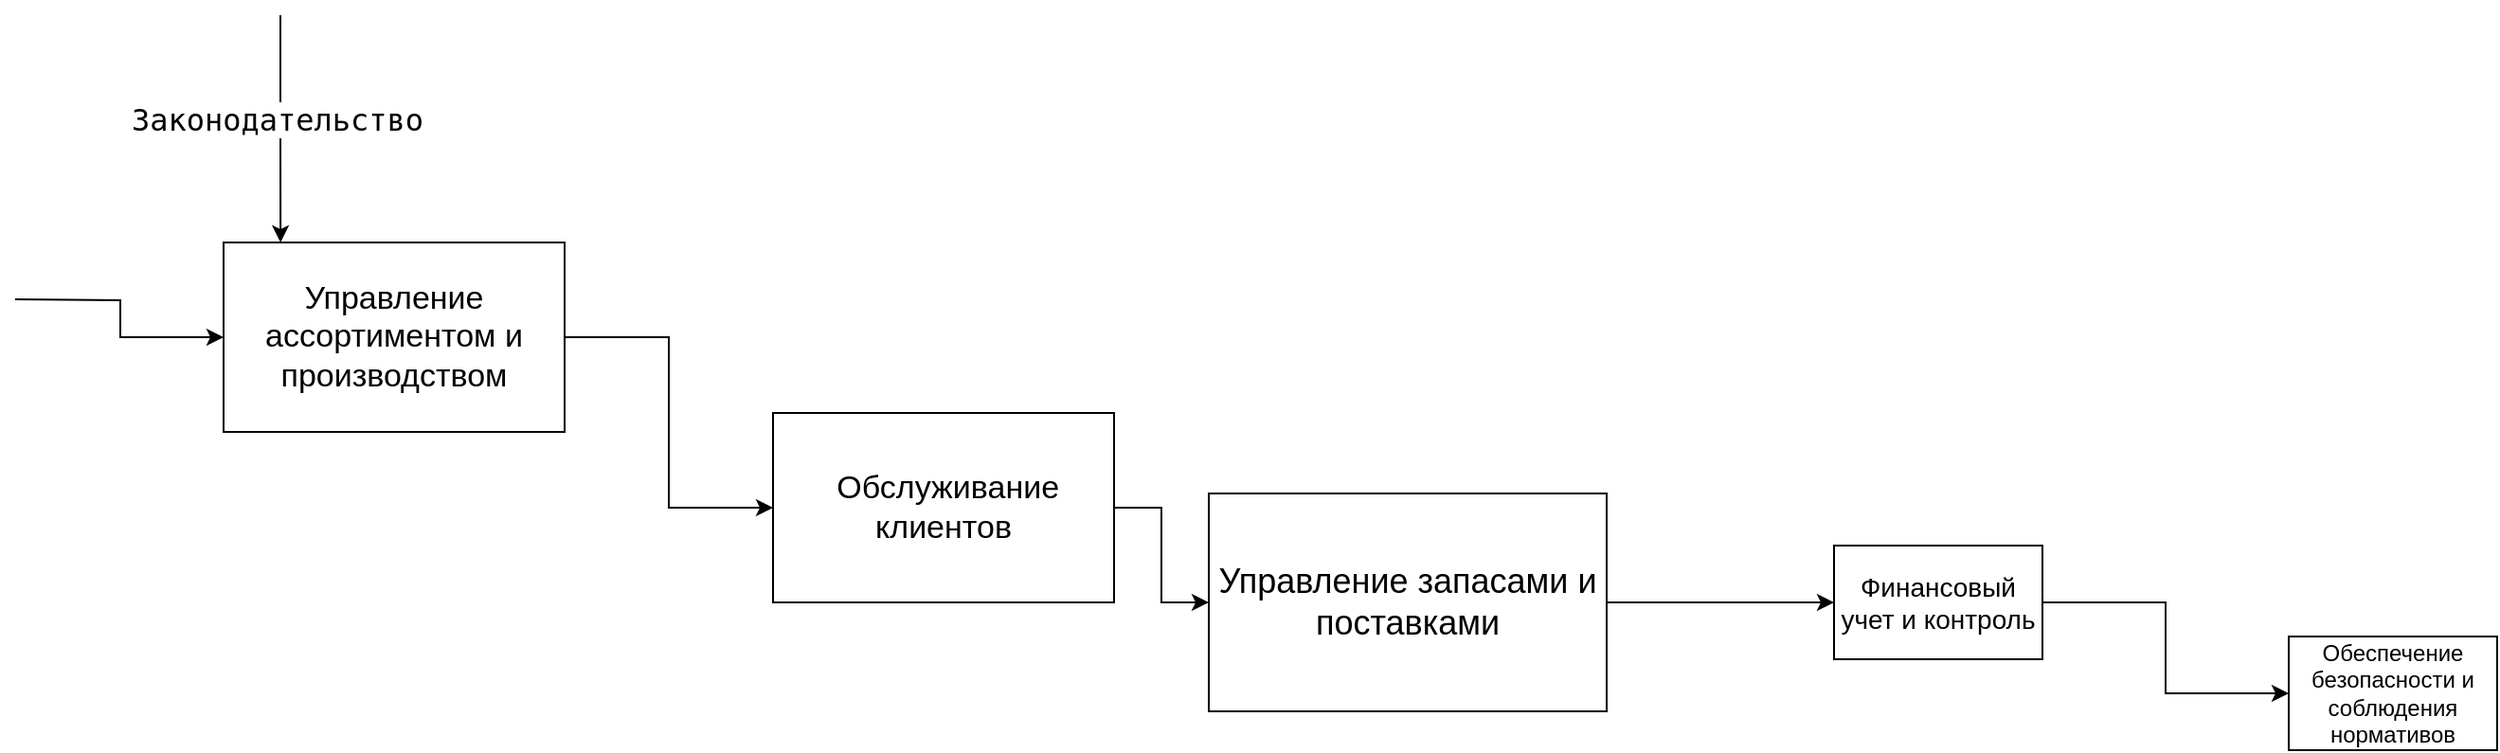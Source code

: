 <mxfile version="28.2.1">
  <diagram name="Страница — 1" id="i-1sh82xDr8u7249hFOM">
    <mxGraphModel dx="1226" dy="673" grid="1" gridSize="10" guides="1" tooltips="1" connect="1" arrows="1" fold="1" page="1" pageScale="1" pageWidth="827" pageHeight="1169" math="0" shadow="0">
      <root>
        <mxCell id="0" />
        <mxCell id="1" parent="0" />
        <mxCell id="xgVyt65iiCxDuGrbKsqD-5" value="" style="edgeStyle=orthogonalEdgeStyle;rounded=0;orthogonalLoop=1;jettySize=auto;html=1;" edge="1" parent="1" target="xgVyt65iiCxDuGrbKsqD-4">
          <mxGeometry relative="1" as="geometry">
            <mxPoint x="10" y="440" as="sourcePoint" />
          </mxGeometry>
        </mxCell>
        <mxCell id="xgVyt65iiCxDuGrbKsqD-7" value="" style="edgeStyle=orthogonalEdgeStyle;rounded=0;orthogonalLoop=1;jettySize=auto;html=1;" edge="1" parent="1" source="xgVyt65iiCxDuGrbKsqD-4" target="xgVyt65iiCxDuGrbKsqD-6">
          <mxGeometry relative="1" as="geometry" />
        </mxCell>
        <mxCell id="xgVyt65iiCxDuGrbKsqD-17" value="" style="edgeStyle=orthogonalEdgeStyle;rounded=0;orthogonalLoop=1;jettySize=auto;html=1;" edge="1" parent="1">
          <mxGeometry relative="1" as="geometry">
            <mxPoint x="150" y="290" as="sourcePoint" />
            <mxPoint x="150.059" y="410" as="targetPoint" />
            <Array as="points">
              <mxPoint x="151" y="351" />
            </Array>
          </mxGeometry>
        </mxCell>
        <mxCell id="xgVyt65iiCxDuGrbKsqD-18" value="&lt;span style=&quot;font-family: Consolas, Monaco, &amp;quot;Andale Mono&amp;quot;, monospace; font-size: medium; text-align: left; text-wrap-mode: wrap;&quot;&gt;Законодательство&lt;/span&gt;" style="edgeLabel;html=1;align=center;verticalAlign=middle;resizable=0;points=[];labelBackgroundColor=default;fontColor=default;" vertex="1" connectable="0" parent="xgVyt65iiCxDuGrbKsqD-17">
          <mxGeometry x="-0.104" y="-2" relative="1" as="geometry">
            <mxPoint y="1" as="offset" />
          </mxGeometry>
        </mxCell>
        <mxCell id="xgVyt65iiCxDuGrbKsqD-4" value="&lt;span style=&quot;font-family: Arial, sans-serif; text-align: left;&quot;&gt;Управление ассортиментом и производством&lt;/span&gt;" style="whiteSpace=wrap;html=1;rounded=0;fontSize=17;labelBackgroundColor=default;" vertex="1" parent="1">
          <mxGeometry x="120" y="410" width="180" height="100" as="geometry" />
        </mxCell>
        <mxCell id="xgVyt65iiCxDuGrbKsqD-9" value="" style="edgeStyle=orthogonalEdgeStyle;rounded=0;orthogonalLoop=1;jettySize=auto;html=1;" edge="1" parent="1" source="xgVyt65iiCxDuGrbKsqD-6" target="xgVyt65iiCxDuGrbKsqD-8">
          <mxGeometry relative="1" as="geometry" />
        </mxCell>
        <mxCell id="xgVyt65iiCxDuGrbKsqD-6" value="&lt;span style=&quot;font-family: Arial, sans-serif; text-align: left;&quot;&gt;&amp;nbsp;Обслуживание клиентов&lt;/span&gt;" style="whiteSpace=wrap;html=1;rounded=0;labelBackgroundColor=default;fontSize=17;" vertex="1" parent="1">
          <mxGeometry x="410" y="500" width="180" height="100" as="geometry" />
        </mxCell>
        <mxCell id="xgVyt65iiCxDuGrbKsqD-11" value="" style="edgeStyle=orthogonalEdgeStyle;rounded=0;orthogonalLoop=1;jettySize=auto;html=1;" edge="1" parent="1" source="xgVyt65iiCxDuGrbKsqD-8" target="xgVyt65iiCxDuGrbKsqD-10">
          <mxGeometry relative="1" as="geometry" />
        </mxCell>
        <mxCell id="xgVyt65iiCxDuGrbKsqD-8" value="&lt;span style=&quot;font-family: Arial, sans-serif; text-align: left;&quot;&gt;Управление запасами и поставками&lt;/span&gt;" style="whiteSpace=wrap;html=1;rounded=0;labelBackgroundColor=default;fontSize=18;" vertex="1" parent="1">
          <mxGeometry x="640" y="542.5" width="210" height="115" as="geometry" />
        </mxCell>
        <mxCell id="xgVyt65iiCxDuGrbKsqD-13" value="" style="edgeStyle=orthogonalEdgeStyle;rounded=0;orthogonalLoop=1;jettySize=auto;html=1;" edge="1" parent="1" source="xgVyt65iiCxDuGrbKsqD-10" target="xgVyt65iiCxDuGrbKsqD-12">
          <mxGeometry relative="1" as="geometry" />
        </mxCell>
        <mxCell id="xgVyt65iiCxDuGrbKsqD-10" value="&lt;span style=&quot;font-family: Arial, sans-serif; text-align: left;&quot;&gt;Финансовый учет и контроль&lt;/span&gt;" style="whiteSpace=wrap;html=1;rounded=0;fontSize=14;labelBackgroundColor=default;" vertex="1" parent="1">
          <mxGeometry x="970" y="570" width="110" height="60" as="geometry" />
        </mxCell>
        <mxCell id="xgVyt65iiCxDuGrbKsqD-12" value="&lt;span style=&quot;font-family: Arial, sans-serif; text-align: left;&quot;&gt;Обеспечение безопасности и соблюдения нормативов&lt;/span&gt;" style="whiteSpace=wrap;html=1;rounded=0;labelBackgroundColor=default;fontSize=12;horizontal=1;" vertex="1" parent="1">
          <mxGeometry x="1210" y="618" width="110" height="60" as="geometry" />
        </mxCell>
      </root>
    </mxGraphModel>
  </diagram>
</mxfile>
